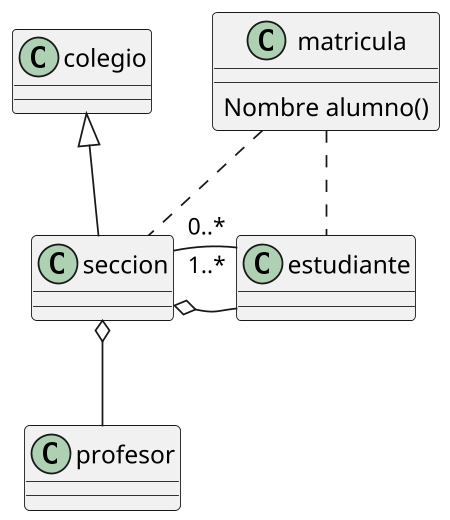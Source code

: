 @startuml
scale 450 width
class estudiante{
}
class colegio{
}
class matricula{
Nombre alumno()
}
class profesor{
}
class seccion {
}
     'herencia
colegio <|-- seccion
     'Agregacion
seccion o-- profesor
seccion o-- estudiante
     'Asociacion entre estudiante y seccion
estudiante "0..*" - "1..*"seccion
     'Matricula relaciona estudiante y seccion
matricula .. estudiante
matricula .. seccion


@enduml